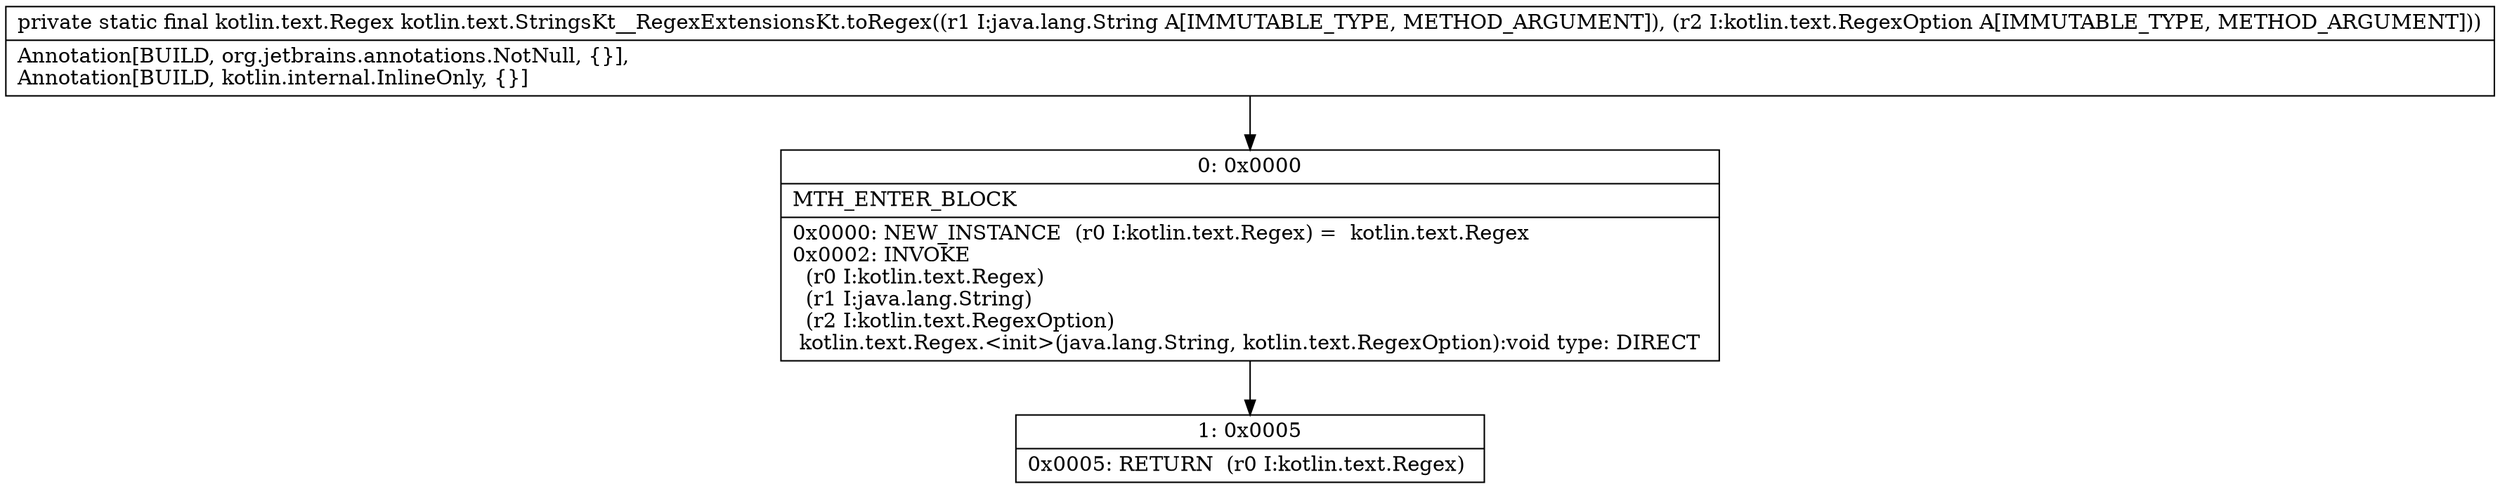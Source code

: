 digraph "CFG forkotlin.text.StringsKt__RegexExtensionsKt.toRegex(Ljava\/lang\/String;Lkotlin\/text\/RegexOption;)Lkotlin\/text\/Regex;" {
Node_0 [shape=record,label="{0\:\ 0x0000|MTH_ENTER_BLOCK\l|0x0000: NEW_INSTANCE  (r0 I:kotlin.text.Regex) =  kotlin.text.Regex \l0x0002: INVOKE  \l  (r0 I:kotlin.text.Regex)\l  (r1 I:java.lang.String)\l  (r2 I:kotlin.text.RegexOption)\l kotlin.text.Regex.\<init\>(java.lang.String, kotlin.text.RegexOption):void type: DIRECT \l}"];
Node_1 [shape=record,label="{1\:\ 0x0005|0x0005: RETURN  (r0 I:kotlin.text.Regex) \l}"];
MethodNode[shape=record,label="{private static final kotlin.text.Regex kotlin.text.StringsKt__RegexExtensionsKt.toRegex((r1 I:java.lang.String A[IMMUTABLE_TYPE, METHOD_ARGUMENT]), (r2 I:kotlin.text.RegexOption A[IMMUTABLE_TYPE, METHOD_ARGUMENT]))  | Annotation[BUILD, org.jetbrains.annotations.NotNull, \{\}], \lAnnotation[BUILD, kotlin.internal.InlineOnly, \{\}]\l}"];
MethodNode -> Node_0;
Node_0 -> Node_1;
}

